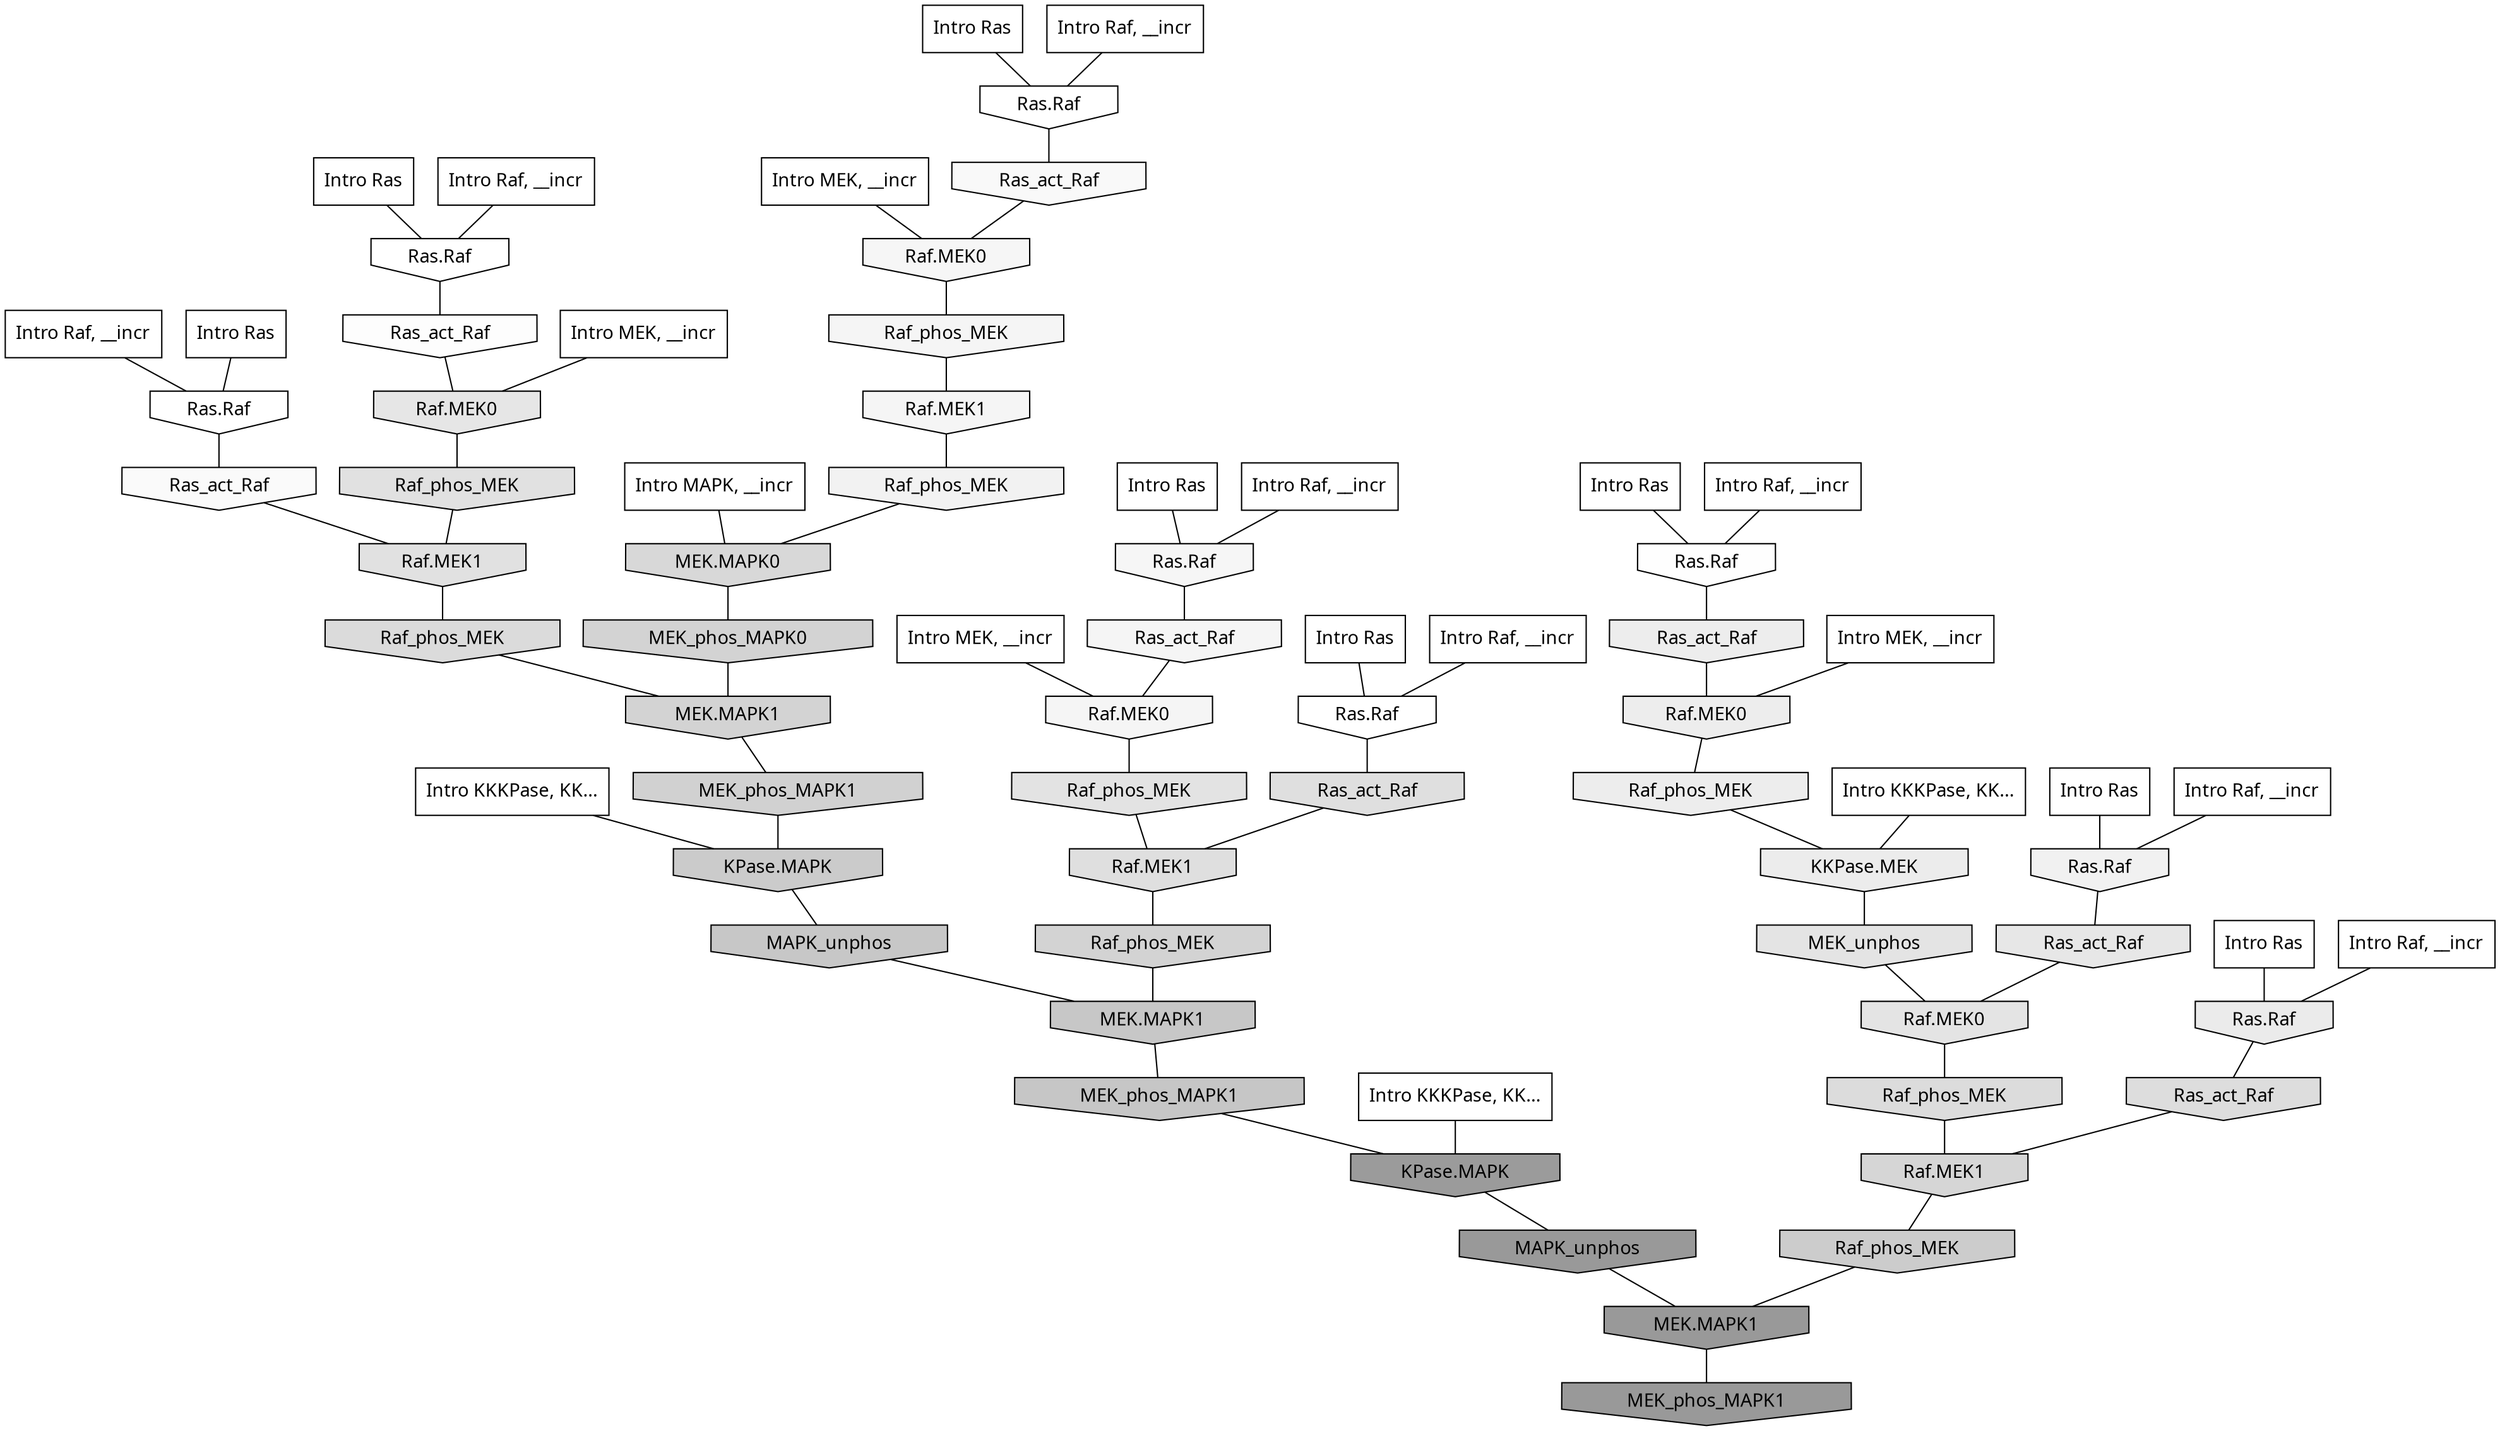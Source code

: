 digraph G{
  rankdir="TB";
  ranksep=0.30;
  node [fontname="CMU Serif"];
  edge [fontname="CMU Serif"];
  
  6 [label="Intro Ras", shape=rectangle, style=filled, fillcolor="0.000 0.000 1.000"]
  
  19 [label="Intro Ras", shape=rectangle, style=filled, fillcolor="0.000 0.000 1.000"]
  
  22 [label="Intro Ras", shape=rectangle, style=filled, fillcolor="0.000 0.000 1.000"]
  
  27 [label="Intro Ras", shape=rectangle, style=filled, fillcolor="0.000 0.000 1.000"]
  
  56 [label="Intro Ras", shape=rectangle, style=filled, fillcolor="0.000 0.000 1.000"]
  
  60 [label="Intro Ras", shape=rectangle, style=filled, fillcolor="0.000 0.000 1.000"]
  
  64 [label="Intro Ras", shape=rectangle, style=filled, fillcolor="0.000 0.000 1.000"]
  
  69 [label="Intro Ras", shape=rectangle, style=filled, fillcolor="0.000 0.000 1.000"]
  
  112 [label="Intro Raf, __incr", shape=rectangle, style=filled, fillcolor="0.000 0.000 1.000"]
  
  213 [label="Intro Raf, __incr", shape=rectangle, style=filled, fillcolor="0.000 0.000 1.000"]
  
  373 [label="Intro Raf, __incr", shape=rectangle, style=filled, fillcolor="0.000 0.000 1.000"]
  
  547 [label="Intro Raf, __incr", shape=rectangle, style=filled, fillcolor="0.000 0.000 1.000"]
  
  658 [label="Intro Raf, __incr", shape=rectangle, style=filled, fillcolor="0.000 0.000 1.000"]
  
  777 [label="Intro Raf, __incr", shape=rectangle, style=filled, fillcolor="0.000 0.000 1.000"]
  
  1056 [label="Intro Raf, __incr", shape=rectangle, style=filled, fillcolor="0.000 0.000 1.000"]
  
  1070 [label="Intro Raf, __incr", shape=rectangle, style=filled, fillcolor="0.000 0.000 1.000"]
  
  1199 [label="Intro MEK, __incr", shape=rectangle, style=filled, fillcolor="0.000 0.000 1.000"]
  
  1284 [label="Intro MEK, __incr", shape=rectangle, style=filled, fillcolor="0.000 0.000 1.000"]
  
  1289 [label="Intro MEK, __incr", shape=rectangle, style=filled, fillcolor="0.000 0.000 1.000"]
  
  1369 [label="Intro MEK, __incr", shape=rectangle, style=filled, fillcolor="0.000 0.000 1.000"]
  
  3038 [label="Intro MAPK, __incr", shape=rectangle, style=filled, fillcolor="0.000 0.000 1.000"]
  
  3137 [label="Intro KKKPase, KK...", shape=rectangle, style=filled, fillcolor="0.000 0.000 1.000"]
  
  3161 [label="Intro KKKPase, KK...", shape=rectangle, style=filled, fillcolor="0.000 0.000 1.000"]
  
  3163 [label="Intro KKKPase, KK...", shape=rectangle, style=filled, fillcolor="0.000 0.000 1.000"]
  
  3258 [label="Ras.Raf", shape=invhouse, style=filled, fillcolor="0.000 0.000 1.000"]
  
  3262 [label="Ras.Raf", shape=invhouse, style=filled, fillcolor="0.000 0.000 1.000"]
  
  3276 [label="Ras.Raf", shape=invhouse, style=filled, fillcolor="0.000 0.000 1.000"]
  
  3331 [label="Ras.Raf", shape=invhouse, style=filled, fillcolor="0.000 0.000 0.999"]
  
  3363 [label="Ras.Raf", shape=invhouse, style=filled, fillcolor="0.000 0.000 0.995"]
  
  3416 [label="Ras_act_Raf", shape=invhouse, style=filled, fillcolor="0.000 0.000 0.992"]
  
  3564 [label="Ras_act_Raf", shape=invhouse, style=filled, fillcolor="0.000 0.000 0.980"]
  
  3641 [label="Ras_act_Raf", shape=invhouse, style=filled, fillcolor="0.000 0.000 0.976"]
  
  3929 [label="Ras.Raf", shape=invhouse, style=filled, fillcolor="0.000 0.000 0.964"]
  
  3959 [label="Raf.MEK0", shape=invhouse, style=filled, fillcolor="0.000 0.000 0.963"]
  
  4077 [label="Ras_act_Raf", shape=invhouse, style=filled, fillcolor="0.000 0.000 0.959"]
  
  4079 [label="Raf.MEK0", shape=invhouse, style=filled, fillcolor="0.000 0.000 0.959"]
  
  4106 [label="Raf_phos_MEK", shape=invhouse, style=filled, fillcolor="0.000 0.000 0.958"]
  
  4108 [label="Raf.MEK1", shape=invhouse, style=filled, fillcolor="0.000 0.000 0.958"]
  
  4459 [label="Raf_phos_MEK", shape=invhouse, style=filled, fillcolor="0.000 0.000 0.946"]
  
  4538 [label="Ras.Raf", shape=invhouse, style=filled, fillcolor="0.000 0.000 0.943"]
  
  5029 [label="Ras_act_Raf", shape=invhouse, style=filled, fillcolor="0.000 0.000 0.928"]
  
  5033 [label="Raf.MEK0", shape=invhouse, style=filled, fillcolor="0.000 0.000 0.927"]
  
  5059 [label="Raf_phos_MEK", shape=invhouse, style=filled, fillcolor="0.000 0.000 0.926"]
  
  5091 [label="KKPase.MEK", shape=invhouse, style=filled, fillcolor="0.000 0.000 0.925"]
  
  5280 [label="Ras.Raf", shape=invhouse, style=filled, fillcolor="0.000 0.000 0.920"]
  
  5773 [label="Ras_act_Raf", shape=invhouse, style=filled, fillcolor="0.000 0.000 0.906"]
  
  5946 [label="Raf.MEK0", shape=invhouse, style=filled, fillcolor="0.000 0.000 0.901"]
  
  6259 [label="MEK_unphos", shape=invhouse, style=filled, fillcolor="0.000 0.000 0.893"]
  
  6369 [label="Raf.MEK0", shape=invhouse, style=filled, fillcolor="0.000 0.000 0.891"]
  
  6557 [label="Raf_phos_MEK", shape=invhouse, style=filled, fillcolor="0.000 0.000 0.887"]
  
  6798 [label="Raf_phos_MEK", shape=invhouse, style=filled, fillcolor="0.000 0.000 0.882"]
  
  6831 [label="Raf.MEK1", shape=invhouse, style=filled, fillcolor="0.000 0.000 0.882"]
  
  7249 [label="Ras_act_Raf", shape=invhouse, style=filled, fillcolor="0.000 0.000 0.874"]
  
  7251 [label="Raf.MEK1", shape=invhouse, style=filled, fillcolor="0.000 0.000 0.874"]
  
  7883 [label="Ras_act_Raf", shape=invhouse, style=filled, fillcolor="0.000 0.000 0.864"]
  
  8032 [label="Raf_phos_MEK", shape=invhouse, style=filled, fillcolor="0.000 0.000 0.862"]
  
  8369 [label="Raf_phos_MEK", shape=invhouse, style=filled, fillcolor="0.000 0.000 0.857"]
  
  9174 [label="MEK.MAPK0", shape=invhouse, style=filled, fillcolor="0.000 0.000 0.844"]
  
  10004 [label="Raf.MEK1", shape=invhouse, style=filled, fillcolor="0.000 0.000 0.836"]
  
  10754 [label="Raf_phos_MEK", shape=invhouse, style=filled, fillcolor="0.000 0.000 0.827"]
  
  10863 [label="MEK_phos_MAPK0", shape=invhouse, style=filled, fillcolor="0.000 0.000 0.826"]
  
  10952 [label="MEK.MAPK1", shape=invhouse, style=filled, fillcolor="0.000 0.000 0.825"]
  
  11455 [label="MEK_phos_MAPK1", shape=invhouse, style=filled, fillcolor="0.000 0.000 0.820"]
  
  14098 [label="Raf_phos_MEK", shape=invhouse, style=filled, fillcolor="0.000 0.000 0.798"]
  
  14869 [label="KPase.MAPK", shape=invhouse, style=filled, fillcolor="0.000 0.000 0.794"]
  
  16146 [label="MAPK_unphos", shape=invhouse, style=filled, fillcolor="0.000 0.000 0.781"]
  
  16150 [label="MEK.MAPK1", shape=invhouse, style=filled, fillcolor="0.000 0.000 0.781"]
  
  16751 [label="MEK_phos_MAPK1", shape=invhouse, style=filled, fillcolor="0.000 0.000 0.774"]
  
  22959 [label="KPase.MAPK", shape=invhouse, style=filled, fillcolor="0.000 0.000 0.607"]
  
  23169 [label="MAPK_unphos", shape=invhouse, style=filled, fillcolor="0.000 0.000 0.600"]
  
  23170 [label="MEK.MAPK1", shape=invhouse, style=filled, fillcolor="0.000 0.000 0.600"]
  
  23192 [label="MEK_phos_MAPK1", shape=invhouse, style=filled, fillcolor="0.000 0.000 0.600"]
  
  
  23170 -> 23192 [dir=none, color="0.000 0.000 0.000"] 
  23169 -> 23170 [dir=none, color="0.000 0.000 0.000"] 
  22959 -> 23169 [dir=none, color="0.000 0.000 0.000"] 
  16751 -> 22959 [dir=none, color="0.000 0.000 0.000"] 
  16150 -> 16751 [dir=none, color="0.000 0.000 0.000"] 
  16146 -> 16150 [dir=none, color="0.000 0.000 0.000"] 
  14869 -> 16146 [dir=none, color="0.000 0.000 0.000"] 
  14098 -> 23170 [dir=none, color="0.000 0.000 0.000"] 
  11455 -> 14869 [dir=none, color="0.000 0.000 0.000"] 
  10952 -> 11455 [dir=none, color="0.000 0.000 0.000"] 
  10863 -> 10952 [dir=none, color="0.000 0.000 0.000"] 
  10754 -> 16150 [dir=none, color="0.000 0.000 0.000"] 
  10004 -> 14098 [dir=none, color="0.000 0.000 0.000"] 
  9174 -> 10863 [dir=none, color="0.000 0.000 0.000"] 
  8369 -> 10952 [dir=none, color="0.000 0.000 0.000"] 
  8032 -> 10004 [dir=none, color="0.000 0.000 0.000"] 
  7883 -> 10004 [dir=none, color="0.000 0.000 0.000"] 
  7251 -> 10754 [dir=none, color="0.000 0.000 0.000"] 
  7249 -> 7251 [dir=none, color="0.000 0.000 0.000"] 
  6831 -> 8369 [dir=none, color="0.000 0.000 0.000"] 
  6798 -> 6831 [dir=none, color="0.000 0.000 0.000"] 
  6557 -> 7251 [dir=none, color="0.000 0.000 0.000"] 
  6369 -> 8032 [dir=none, color="0.000 0.000 0.000"] 
  6259 -> 6369 [dir=none, color="0.000 0.000 0.000"] 
  5946 -> 6798 [dir=none, color="0.000 0.000 0.000"] 
  5773 -> 6369 [dir=none, color="0.000 0.000 0.000"] 
  5280 -> 7883 [dir=none, color="0.000 0.000 0.000"] 
  5091 -> 6259 [dir=none, color="0.000 0.000 0.000"] 
  5059 -> 5091 [dir=none, color="0.000 0.000 0.000"] 
  5033 -> 5059 [dir=none, color="0.000 0.000 0.000"] 
  5029 -> 5033 [dir=none, color="0.000 0.000 0.000"] 
  4538 -> 5773 [dir=none, color="0.000 0.000 0.000"] 
  4459 -> 9174 [dir=none, color="0.000 0.000 0.000"] 
  4108 -> 4459 [dir=none, color="0.000 0.000 0.000"] 
  4106 -> 4108 [dir=none, color="0.000 0.000 0.000"] 
  4079 -> 6557 [dir=none, color="0.000 0.000 0.000"] 
  4077 -> 4079 [dir=none, color="0.000 0.000 0.000"] 
  3959 -> 4106 [dir=none, color="0.000 0.000 0.000"] 
  3929 -> 4077 [dir=none, color="0.000 0.000 0.000"] 
  3641 -> 3959 [dir=none, color="0.000 0.000 0.000"] 
  3564 -> 6831 [dir=none, color="0.000 0.000 0.000"] 
  3416 -> 5946 [dir=none, color="0.000 0.000 0.000"] 
  3363 -> 5029 [dir=none, color="0.000 0.000 0.000"] 
  3331 -> 7249 [dir=none, color="0.000 0.000 0.000"] 
  3276 -> 3641 [dir=none, color="0.000 0.000 0.000"] 
  3262 -> 3416 [dir=none, color="0.000 0.000 0.000"] 
  3258 -> 3564 [dir=none, color="0.000 0.000 0.000"] 
  3163 -> 14869 [dir=none, color="0.000 0.000 0.000"] 
  3161 -> 22959 [dir=none, color="0.000 0.000 0.000"] 
  3137 -> 5091 [dir=none, color="0.000 0.000 0.000"] 
  3038 -> 9174 [dir=none, color="0.000 0.000 0.000"] 
  1369 -> 5033 [dir=none, color="0.000 0.000 0.000"] 
  1289 -> 5946 [dir=none, color="0.000 0.000 0.000"] 
  1284 -> 3959 [dir=none, color="0.000 0.000 0.000"] 
  1199 -> 4079 [dir=none, color="0.000 0.000 0.000"] 
  1070 -> 4538 [dir=none, color="0.000 0.000 0.000"] 
  1056 -> 3258 [dir=none, color="0.000 0.000 0.000"] 
  777 -> 3276 [dir=none, color="0.000 0.000 0.000"] 
  658 -> 5280 [dir=none, color="0.000 0.000 0.000"] 
  547 -> 3331 [dir=none, color="0.000 0.000 0.000"] 
  373 -> 3929 [dir=none, color="0.000 0.000 0.000"] 
  213 -> 3363 [dir=none, color="0.000 0.000 0.000"] 
  112 -> 3262 [dir=none, color="0.000 0.000 0.000"] 
  69 -> 3276 [dir=none, color="0.000 0.000 0.000"] 
  64 -> 4538 [dir=none, color="0.000 0.000 0.000"] 
  60 -> 3258 [dir=none, color="0.000 0.000 0.000"] 
  56 -> 3331 [dir=none, color="0.000 0.000 0.000"] 
  27 -> 5280 [dir=none, color="0.000 0.000 0.000"] 
  22 -> 3929 [dir=none, color="0.000 0.000 0.000"] 
  19 -> 3262 [dir=none, color="0.000 0.000 0.000"] 
  6 -> 3363 [dir=none, color="0.000 0.000 0.000"] 
  
  }
